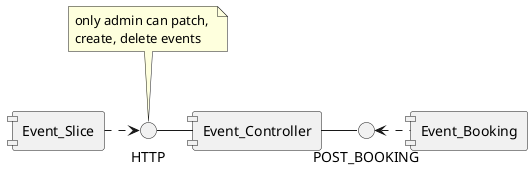 @startuml

skinparam componentStyle uml1

interface HTTP
interface POST_BOOKING

[Event_Controller] -left- HTTP
[Event_Controller] -right- POST_BOOKING

[Event_Slice] .right.> HTTP
[Event_Booking] .left.> POST_BOOKING

note top of HTTP
    only admin can patch, 
    create, delete events
end note

@enduml
